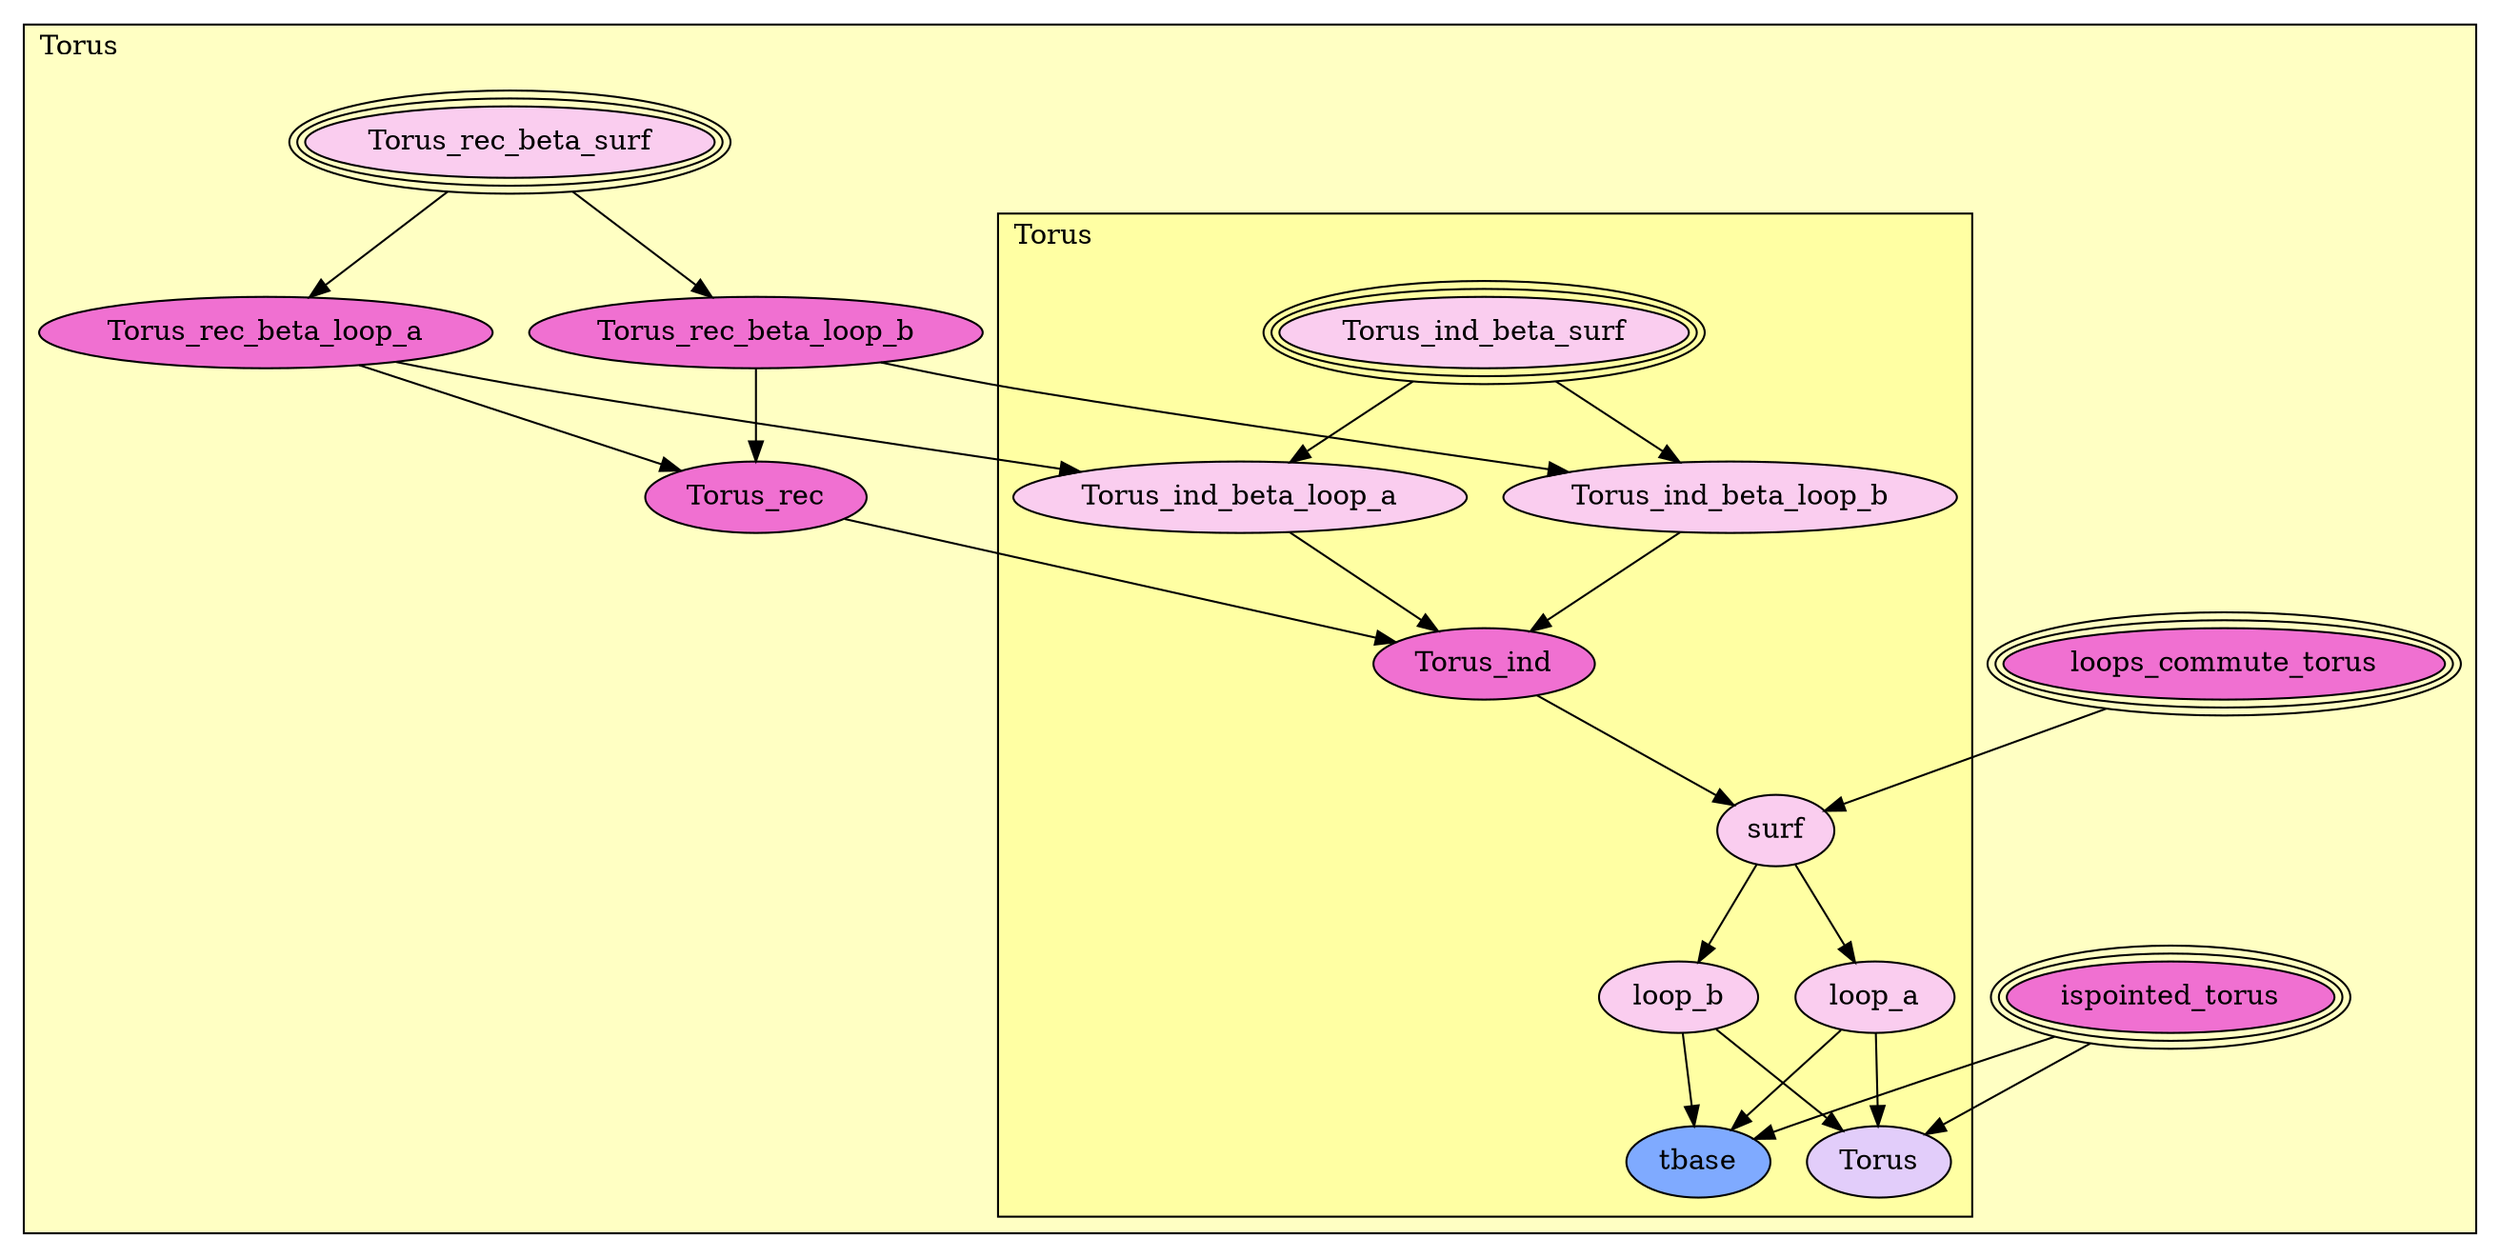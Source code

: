 digraph HoTT_Spaces_Torus_Torus {
  graph [ratio=0.5]
  node [style=filled]
Torus_Torus_Torus_ind_beta_surf [label="Torus_ind_beta_surf", URL=<Torus.html#Torus.Torus_ind_beta_surf>, peripheries=3, fillcolor="#FACDEF"] ;
Torus_Torus_Torus_ind_beta_loop_b [label="Torus_ind_beta_loop_b", URL=<Torus.html#Torus.Torus_ind_beta_loop_b>, fillcolor="#FACDEF"] ;
Torus_Torus_Torus_ind_beta_loop_a [label="Torus_ind_beta_loop_a", URL=<Torus.html#Torus.Torus_ind_beta_loop_a>, fillcolor="#FACDEF"] ;
Torus_Torus_Torus_ind [label="Torus_ind", URL=<Torus.html#Torus.Torus_ind>, fillcolor="#F070D1"] ;
Torus_Torus_surf [label="surf", URL=<Torus.html#Torus.surf>, fillcolor="#FACDEF"] ;
Torus_Torus_loop_b [label="loop_b", URL=<Torus.html#Torus.loop_b>, fillcolor="#FACDEF"] ;
Torus_Torus_loop_a [label="loop_a", URL=<Torus.html#Torus.loop_a>, fillcolor="#FACDEF"] ;
Torus_Torus_tbase [label="tbase", URL=<Torus.html#Torus.tbase>, fillcolor="#7FAAFF"] ;
Torus_Torus_Torus [label="Torus", URL=<Torus.html#Torus.Torus>, fillcolor="#E2CDFA"] ;
Torus_loops_commute_torus [label="loops_commute_torus", URL=<Torus.html#loops_commute_torus>, peripheries=3, fillcolor="#F070D1"] ;
Torus_ispointed_torus [label="ispointed_torus", URL=<Torus.html#ispointed_torus>, peripheries=3, fillcolor="#F070D1"] ;
Torus_Torus_rec_beta_surf [label="Torus_rec_beta_surf", URL=<Torus.html#Torus_rec_beta_surf>, peripheries=3, fillcolor="#FACDEF"] ;
Torus_Torus_rec_beta_loop_b [label="Torus_rec_beta_loop_b", URL=<Torus.html#Torus_rec_beta_loop_b>, fillcolor="#F070D1"] ;
Torus_Torus_rec_beta_loop_a [label="Torus_rec_beta_loop_a", URL=<Torus.html#Torus_rec_beta_loop_a>, fillcolor="#F070D1"] ;
Torus_Torus_rec [label="Torus_rec", URL=<Torus.html#Torus_rec>, fillcolor="#F070D1"] ;
  Torus_Torus_Torus_ind_beta_surf -> Torus_Torus_Torus_ind_beta_loop_b [] ;
  Torus_Torus_Torus_ind_beta_surf -> Torus_Torus_Torus_ind_beta_loop_a [] ;
  Torus_Torus_Torus_ind_beta_loop_b -> Torus_Torus_Torus_ind [] ;
  Torus_Torus_Torus_ind_beta_loop_a -> Torus_Torus_Torus_ind [] ;
  Torus_Torus_Torus_ind -> Torus_Torus_surf [] ;
  Torus_Torus_surf -> Torus_Torus_loop_b [] ;
  Torus_Torus_surf -> Torus_Torus_loop_a [] ;
  Torus_Torus_loop_b -> Torus_Torus_tbase [] ;
  Torus_Torus_loop_b -> Torus_Torus_Torus [] ;
  Torus_Torus_loop_a -> Torus_Torus_tbase [] ;
  Torus_Torus_loop_a -> Torus_Torus_Torus [] ;
  Torus_loops_commute_torus -> Torus_Torus_surf [] ;
  Torus_ispointed_torus -> Torus_Torus_tbase [] ;
  Torus_ispointed_torus -> Torus_Torus_Torus [] ;
  Torus_Torus_rec_beta_surf -> Torus_Torus_rec_beta_loop_b [] ;
  Torus_Torus_rec_beta_surf -> Torus_Torus_rec_beta_loop_a [] ;
  Torus_Torus_rec_beta_loop_b -> Torus_Torus_Torus_ind_beta_loop_b [] ;
  Torus_Torus_rec_beta_loop_b -> Torus_Torus_rec [] ;
  Torus_Torus_rec_beta_loop_a -> Torus_Torus_Torus_ind_beta_loop_a [] ;
  Torus_Torus_rec_beta_loop_a -> Torus_Torus_rec [] ;
  Torus_Torus_rec -> Torus_Torus_Torus_ind [] ;
subgraph cluster_Torus { label="Torus"; fillcolor="#FFFFC3"; labeljust=l; style=filled 
subgraph cluster_Torus_Torus { label="Torus"; fillcolor="#FFFFA3"; labeljust=l; style=filled 
Torus_Torus_Torus; Torus_Torus_tbase; Torus_Torus_loop_a; Torus_Torus_loop_b; Torus_Torus_surf; Torus_Torus_Torus_ind; Torus_Torus_Torus_ind_beta_loop_a; Torus_Torus_Torus_ind_beta_loop_b; Torus_Torus_Torus_ind_beta_surf; };
Torus_Torus_rec; Torus_Torus_rec_beta_loop_a; Torus_Torus_rec_beta_loop_b; Torus_Torus_rec_beta_surf; Torus_ispointed_torus; Torus_loops_commute_torus; };
} /* END */
